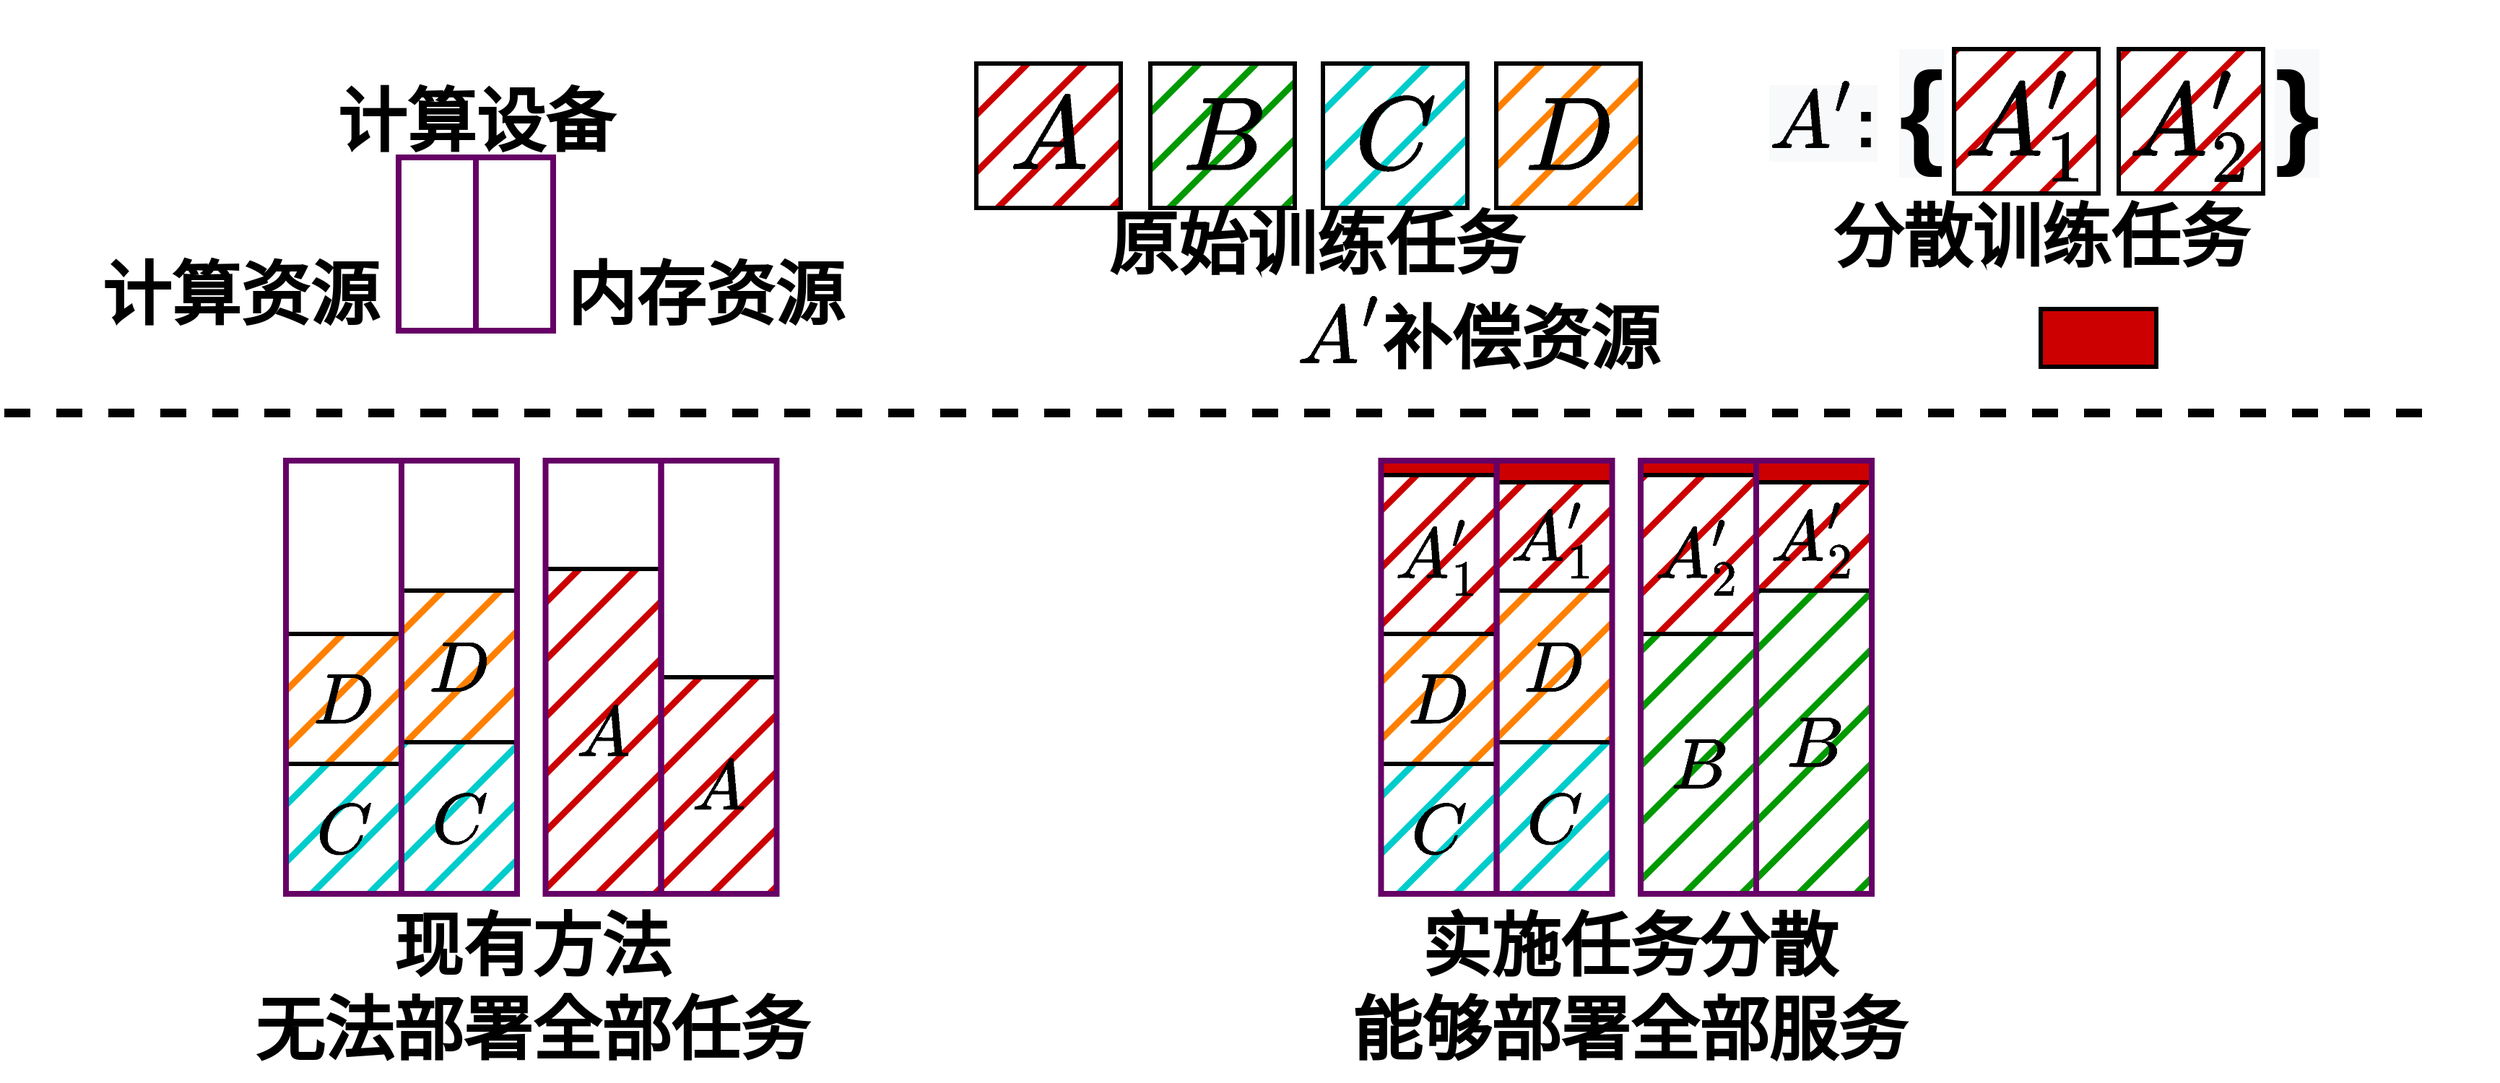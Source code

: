 <mxfile version="20.2.3" type="device"><diagram id="xJNNfhWkf0cwD8vP5buT" name="第 1 页"><mxGraphModel dx="1234" dy="2074" grid="1" gridSize="10" guides="1" tooltips="1" connect="1" arrows="1" fold="1" page="1" pageScale="1" pageWidth="827" pageHeight="1169" math="1" shadow="0"><root><mxCell id="0"/><mxCell id="1" parent="0"/><mxCell id="_TA8JPhYaa3A-LEilQ8c-33" value="&lt;font style=&quot;font-size: 48px;&quot;&gt;\[B\]&lt;/font&gt;" style="rounded=0;whiteSpace=wrap;html=1;strokeWidth=3;fillColor=#009900;fontColor=#000000;strokeColor=default;fillStyle=hatch;container=0;fontStyle=1;fontFamily=Arail;fontSize=48;gradientColor=none;" parent="1" vertex="1"><mxGeometry x="1393" y="90" width="80" height="210" as="geometry"/></mxCell><mxCell id="_TA8JPhYaa3A-LEilQ8c-38" value="\[A^\prime&lt;br&gt;_2\]" style="rounded=0;whiteSpace=wrap;html=1;strokeWidth=3;fillColor=#CC0000;fontColor=#000000;strokeColor=default;fillStyle=hatch;container=0;fontStyle=1;fontFamily=Arail;fontSize=48;gradientColor=none;" parent="1" vertex="1"><mxGeometry x="1393" y="15" width="80" height="75" as="geometry"/></mxCell><mxCell id="_TA8JPhYaa3A-LEilQ8c-36" value="\[A^\prime&lt;br&gt;_2\]" style="rounded=0;whiteSpace=wrap;html=1;strokeWidth=3;fillColor=#CC0000;fontColor=#000000;strokeColor=default;fillStyle=hatch;container=0;fontStyle=1;fontFamily=Arail;fontSize=48;gradientColor=none;" parent="1" vertex="1"><mxGeometry x="1313" y="10" width="80" height="110" as="geometry"/></mxCell><mxCell id="_TA8JPhYaa3A-LEilQ8c-32" value="&lt;font style=&quot;font-size: 48px;&quot;&gt;\[B\]&lt;/font&gt;" style="rounded=0;whiteSpace=wrap;html=1;strokeWidth=3;fillColor=#009900;fontColor=#000000;strokeColor=default;fillStyle=hatch;container=0;fontStyle=1;fontFamily=Arail;fontSize=48;gradientColor=none;" parent="1" vertex="1"><mxGeometry x="1313" y="120" width="80" height="180" as="geometry"/></mxCell><mxCell id="b_7ZwKq_-msEYq0NYbvu-5" value="" style="rounded=0;whiteSpace=wrap;html=1;strokeWidth=3;fillColor=#CC0000;fontColor=#000000;strokeColor=default;fillStyle=solid;container=0;fontStyle=1;fontFamily=Arail;fontSize=48;gradientColor=none;" parent="1" vertex="1"><mxGeometry x="1313" width="80" height="10" as="geometry"/></mxCell><mxCell id="b_7ZwKq_-msEYq0NYbvu-6" value="" style="rounded=0;whiteSpace=wrap;html=1;strokeWidth=3;fillColor=#CC0000;fontColor=#000000;strokeColor=default;fillStyle=solid;container=0;fontStyle=1;fontFamily=Arail;fontSize=48;gradientColor=none;" parent="1" vertex="1"><mxGeometry x="1393" width="80" height="15" as="geometry"/></mxCell><mxCell id="_TA8JPhYaa3A-LEilQ8c-31" value="" style="rounded=0;whiteSpace=wrap;html=1;strokeWidth=4;fillColor=none;strokeColor=#660066;" parent="1" vertex="1"><mxGeometry x="1393" width="80" height="300" as="geometry"/></mxCell><mxCell id="_TA8JPhYaa3A-LEilQ8c-26" value="" style="rounded=0;whiteSpace=wrap;html=1;strokeWidth=4;fillColor=none;strokeColor=#660066;" parent="1" vertex="1"><mxGeometry x="1313" width="80" height="300" as="geometry"/></mxCell><mxCell id="_TA8JPhYaa3A-LEilQ8c-37" value="&lt;font style=&quot;font-size: 48px;&quot;&gt;\[A^\prime&lt;br&gt;_1\]&lt;/font&gt;" style="rounded=0;whiteSpace=wrap;html=1;strokeWidth=3;fillColor=#CC0000;fontColor=#000000;strokeColor=default;fillStyle=hatch;container=0;fontStyle=1;fontFamily=Arail;fontSize=48;gradientColor=none;" parent="1" vertex="1"><mxGeometry x="1213" y="15" width="80" height="75" as="geometry"/></mxCell><mxCell id="_TA8JPhYaa3A-LEilQ8c-30" value="&lt;font style=&quot;font-size: 48px;&quot;&gt;\[D\]&lt;/font&gt;" style="rounded=0;whiteSpace=wrap;html=1;strokeWidth=3;fillColor=#FF8000;fontColor=#000000;strokeColor=default;fillStyle=hatch;container=0;fontStyle=1;fontFamily=Arail;fontSize=48;gradientColor=none;" parent="1" vertex="1"><mxGeometry x="1213.25" y="90" width="80" height="105" as="geometry"/></mxCell><mxCell id="0iHUxUTSojcEAy-WfHja-7" value="&lt;font style=&quot;font-size: 48px;&quot;&gt;\[C\]&lt;/font&gt;" style="rounded=0;whiteSpace=wrap;html=1;strokeWidth=3;fillColor=#00CCCC;fontColor=#000000;strokeColor=default;fillStyle=hatch;container=0;fontStyle=1;fontFamily=Arail;fontSize=48;gradientColor=none;" parent="1" vertex="1"><mxGeometry x="1213" y="195" width="80" height="105" as="geometry"/></mxCell><mxCell id="b_7ZwKq_-msEYq0NYbvu-4" value="" style="rounded=0;whiteSpace=wrap;html=1;strokeWidth=3;fillColor=#CC0000;fontColor=#000000;strokeColor=default;fillStyle=solid;container=0;fontStyle=1;fontFamily=Arail;fontSize=48;gradientColor=none;" parent="1" vertex="1"><mxGeometry x="1213" width="80" height="15" as="geometry"/></mxCell><mxCell id="_TA8JPhYaa3A-LEilQ8c-27" value="" style="rounded=0;whiteSpace=wrap;html=1;strokeWidth=4;fillColor=none;strokeColor=#660066;" parent="1" vertex="1"><mxGeometry x="1213.25" width="80" height="300" as="geometry"/></mxCell><mxCell id="_TA8JPhYaa3A-LEilQ8c-29" value="&lt;font style=&quot;font-size: 48px;&quot;&gt;\[D\]&lt;/font&gt;" style="rounded=0;whiteSpace=wrap;html=1;strokeWidth=3;fillColor=#FF8000;fontColor=#000000;strokeColor=default;fillStyle=hatch;container=0;fontStyle=1;fontFamily=Arail;fontSize=48;gradientColor=none;" parent="1" vertex="1"><mxGeometry x="1133.25" y="120" width="80" height="90" as="geometry"/></mxCell><mxCell id="_TA8JPhYaa3A-LEilQ8c-35" value="&lt;font style=&quot;font-size: 48px;&quot;&gt;\[A^\prime_1\]&lt;/font&gt;" style="rounded=0;whiteSpace=wrap;html=1;strokeWidth=3;fillColor=#CC0000;fontColor=#000000;strokeColor=default;fillStyle=hatch;container=0;fontStyle=1;fontFamily=Arail;fontSize=48;gradientColor=none;" parent="1" vertex="1"><mxGeometry x="1133.25" y="10" width="80" height="110" as="geometry"/></mxCell><mxCell id="0iHUxUTSojcEAy-WfHja-6" value="&lt;font style=&quot;font-size: 48px;&quot;&gt;\[C\]&lt;/font&gt;" style="rounded=0;whiteSpace=wrap;html=1;strokeWidth=3;fillColor=#00CCCC;fontColor=#000000;strokeColor=default;fillStyle=hatch;container=0;fontStyle=1;fontFamily=Arail;fontSize=48;gradientColor=none;" parent="1" vertex="1"><mxGeometry x="1133.25" y="210" width="80" height="90" as="geometry"/></mxCell><mxCell id="b_7ZwKq_-msEYq0NYbvu-3" value="" style="rounded=0;whiteSpace=wrap;html=1;strokeWidth=3;fillColor=#CC0000;fontColor=#000000;strokeColor=default;fillStyle=solid;container=0;fontStyle=1;fontFamily=Arail;fontSize=48;gradientColor=none;" parent="1" vertex="1"><mxGeometry x="1133" width="80" height="10" as="geometry"/></mxCell><mxCell id="_TA8JPhYaa3A-LEilQ8c-28" value="" style="rounded=0;whiteSpace=wrap;html=1;strokeWidth=4;fillColor=none;strokeColor=#660066;" parent="1" vertex="1"><mxGeometry x="1133.25" width="80" height="300" as="geometry"/></mxCell><mxCell id="_A11aGWJ0entV2lGWO5g-129" value="&lt;font style=&quot;font-size: 48px;&quot;&gt;\[C\]&lt;/font&gt;" style="rounded=0;whiteSpace=wrap;html=1;strokeWidth=3;fillColor=#00CCCC;fontColor=#000000;strokeColor=default;fillStyle=hatch;container=0;fontStyle=1;fontFamily=Arail;fontSize=48;gradientColor=none;" parent="1" vertex="1"><mxGeometry x="455" y="195" width="80" height="105" as="geometry"/></mxCell><mxCell id="0iHUxUTSojcEAy-WfHja-5" value="&lt;font style=&quot;font-size: 48px;&quot;&gt;\[D\]&lt;/font&gt;" style="rounded=0;whiteSpace=wrap;html=1;strokeWidth=3;fillColor=#FF8000;fontColor=#000000;strokeColor=default;fillStyle=hatch;container=0;fontStyle=1;fontFamily=Arail;fontSize=48;gradientColor=none;" parent="1" vertex="1"><mxGeometry x="455" y="90" width="80" height="105" as="geometry"/></mxCell><mxCell id="_A11aGWJ0entV2lGWO5g-85" value="&lt;font style=&quot;font-size: 48px;&quot;&gt;\[A\]&lt;/font&gt;" style="rounded=0;whiteSpace=wrap;html=1;strokeWidth=3;fillColor=#CC0000;fontColor=#000000;strokeColor=default;fillStyle=hatch;container=0;fontStyle=1;fontFamily=Arail;fontSize=48;gradientColor=none;" parent="1" vertex="1"><mxGeometry x="554.75" y="75" width="80" height="225" as="geometry"/></mxCell><mxCell id="_A11aGWJ0entV2lGWO5g-128" value="&lt;font style=&quot;font-size: 48px;&quot;&gt;\[C\]&lt;/font&gt;" style="rounded=0;whiteSpace=wrap;html=1;strokeWidth=3;fillColor=#00CCCC;fontColor=#000000;strokeColor=default;fillStyle=hatch;container=0;fontStyle=1;fontFamily=Arail;fontSize=48;gradientColor=none;" parent="1" vertex="1"><mxGeometry x="375" y="210" width="80" height="90" as="geometry"/></mxCell><mxCell id="_A11aGWJ0entV2lGWO5g-86" value="&lt;font style=&quot;font-size: 48px;&quot;&gt;\[A\]&lt;/font&gt;" style="rounded=0;whiteSpace=wrap;html=1;strokeWidth=3;fillColor=#CC0000;fontColor=#000000;strokeColor=default;fillStyle=hatch;container=0;fontStyle=1;fontFamily=Arail;fontSize=48;gradientColor=none;" parent="1" vertex="1"><mxGeometry x="634.75" y="150" width="80" height="150" as="geometry"/></mxCell><mxCell id="0iHUxUTSojcEAy-WfHja-3" value="&lt;font style=&quot;font-size: 48px;&quot;&gt;\[D\]&lt;/font&gt;" style="rounded=0;whiteSpace=wrap;html=1;strokeWidth=3;fillColor=#FF8000;fontColor=#000000;strokeColor=default;fillStyle=hatch;container=0;fontStyle=1;fontFamily=Arail;fontSize=48;gradientColor=none;" parent="1" vertex="1"><mxGeometry x="375" y="120" width="80" height="90" as="geometry"/></mxCell><mxCell id="_A11aGWJ0entV2lGWO5g-52" value="" style="rounded=0;whiteSpace=wrap;html=1;strokeWidth=4;fillColor=none;strokeColor=#660066;" parent="1" vertex="1"><mxGeometry x="634.75" width="80" height="300" as="geometry"/></mxCell><mxCell id="_A11aGWJ0entV2lGWO5g-53" value="" style="rounded=0;whiteSpace=wrap;html=1;strokeWidth=4;fillColor=none;strokeColor=#660066;" parent="1" vertex="1"><mxGeometry x="554.75" width="80" height="300" as="geometry"/></mxCell><mxCell id="_A11aGWJ0entV2lGWO5g-37" value="" style="rounded=0;whiteSpace=wrap;html=1;strokeWidth=4;fillColor=none;strokeColor=#660066;" parent="1" vertex="1"><mxGeometry x="455" y="-8.882e-16" width="80" height="300" as="geometry"/></mxCell><mxCell id="_A11aGWJ0entV2lGWO5g-38" value="" style="rounded=0;whiteSpace=wrap;html=1;strokeWidth=4;fillColor=none;strokeColor=#660066;" parent="1" vertex="1"><mxGeometry x="375" width="80" height="300" as="geometry"/></mxCell><mxCell id="_A11aGWJ0entV2lGWO5g-25" value="" style="endArrow=none;dashed=1;html=1;rounded=0;fontSize=70;strokeColor=#000000;strokeWidth=6;" parent="1" edge="1"><mxGeometry width="50" height="50" relative="1" as="geometry"><mxPoint x="180" y="-33" as="sourcePoint"/><mxPoint x="1860" y="-33" as="targetPoint"/></mxGeometry></mxCell><mxCell id="_A11aGWJ0entV2lGWO5g-26" value="原始训练任务" style="text;html=1;align=center;verticalAlign=middle;resizable=0;points=[];autosize=1;strokeColor=none;fillColor=none;fontSize=48;fontStyle=1" parent="1" vertex="1"><mxGeometry x="933" y="-185.0" width="310" height="70" as="geometry"/></mxCell><mxCell id="_A11aGWJ0entV2lGWO5g-27" value="&lt;font style=&quot;font-size: 70px;&quot;&gt;\[A\]&lt;/font&gt;" style="rounded=0;whiteSpace=wrap;html=1;strokeWidth=3;fillColor=#CC0000;fontColor=#000000;strokeColor=default;fillStyle=hatch;container=0;fontStyle=1;fontFamily=Arail;fontSize=70;labelBorderColor=none;" parent="1" vertex="1"><mxGeometry x="853" y="-275" width="100" height="100" as="geometry"/></mxCell><mxCell id="_A11aGWJ0entV2lGWO5g-28" value="&lt;font style=&quot;font-size: 70px;&quot;&gt;\[B\]&lt;/font&gt;" style="rounded=0;whiteSpace=wrap;html=1;strokeWidth=3;fillColor=#009900;fontColor=#000000;strokeColor=default;fillStyle=hatch;container=0;fontStyle=1;fontFamily=Arail;fontSize=70;" parent="1" vertex="1"><mxGeometry x="973.5" y="-275.0" width="100" height="100" as="geometry"/></mxCell><mxCell id="_A11aGWJ0entV2lGWO5g-29" value="&lt;font style=&quot;font-size: 48px;&quot;&gt;现有方法&lt;br&gt;无法部署全部任务&lt;br style=&quot;font-size: 48px;&quot;&gt;&lt;/font&gt;" style="text;html=1;align=center;verticalAlign=middle;resizable=0;points=[];autosize=1;strokeColor=none;fillColor=none;fontStyle=1;fontSize=48;" parent="1" vertex="1"><mxGeometry x="340" y="300.0" width="410" height="130" as="geometry"/></mxCell><mxCell id="_A11aGWJ0entV2lGWO5g-30" value="&lt;font style=&quot;font-size: 70px;&quot;&gt;\[C\]&lt;/font&gt;" style="rounded=0;whiteSpace=wrap;html=1;strokeWidth=3;fillColor=#00CCCC;fontColor=#000000;strokeColor=default;fillStyle=hatch;container=0;fontStyle=1;fontFamily=Arail;fontSize=70;" parent="1" vertex="1"><mxGeometry x="1093.0" y="-275.0" width="100" height="100" as="geometry"/></mxCell><mxCell id="_A11aGWJ0entV2lGWO5g-31" value="计算设备" style="text;html=1;align=center;verticalAlign=middle;resizable=0;points=[];autosize=1;strokeColor=none;fillColor=none;fontSize=48;fontStyle=1" parent="1" vertex="1"><mxGeometry x="396.499" y="-269.999" width="220" height="70" as="geometry"/></mxCell><mxCell id="_A11aGWJ0entV2lGWO5g-50" value="计算资源" style="text;html=1;align=center;verticalAlign=middle;resizable=0;points=[];autosize=1;strokeColor=none;fillColor=none;fontSize=48;fontStyle=1" parent="1" vertex="1"><mxGeometry x="232.999" y="-149.999" width="220" height="70" as="geometry"/></mxCell><mxCell id="_A11aGWJ0entV2lGWO5g-51" value="内存资源" style="text;html=1;align=center;verticalAlign=middle;resizable=0;points=[];autosize=1;strokeColor=none;fillColor=none;fontSize=48;fontStyle=1" parent="1" vertex="1"><mxGeometry x="554.999" y="-149.999" width="220" height="70" as="geometry"/></mxCell><mxCell id="_A11aGWJ0entV2lGWO5g-141" value="实施任务分散&lt;br&gt;能够部署全部服务" style="text;html=1;align=center;verticalAlign=middle;resizable=0;points=[];autosize=1;strokeColor=none;fillColor=none;fontStyle=1;fontSize=48;" parent="1" vertex="1"><mxGeometry x="1100" y="300.0" width="410" height="130" as="geometry"/></mxCell><mxCell id="_TA8JPhYaa3A-LEilQ8c-1" value="" style="group" parent="1" vertex="1" connectable="0"><mxGeometry x="453" y="-210" width="107" height="120" as="geometry"/></mxCell><mxCell id="_A11aGWJ0entV2lGWO5g-32" value="" style="rounded=0;whiteSpace=wrap;html=1;strokeWidth=4;fillColor=none;strokeColor=#660066;" parent="_TA8JPhYaa3A-LEilQ8c-1" vertex="1"><mxGeometry width="53.5" height="120" as="geometry"/></mxCell><mxCell id="_A11aGWJ0entV2lGWO5g-49" value="" style="rounded=0;whiteSpace=wrap;html=1;strokeWidth=4;fillColor=none;strokeColor=#660066;" parent="_TA8JPhYaa3A-LEilQ8c-1" vertex="1"><mxGeometry x="53.5" width="53.5" height="120" as="geometry"/></mxCell><mxCell id="0iHUxUTSojcEAy-WfHja-1" value="&lt;font style=&quot;font-size: 70px;&quot;&gt;\[D\]&lt;/font&gt;" style="rounded=0;whiteSpace=wrap;html=1;strokeWidth=3;fillColor=#FF8000;fontColor=#000000;strokeColor=default;fillStyle=hatch;container=0;fontStyle=1;fontFamily=Arail;fontSize=70;" parent="1" vertex="1"><mxGeometry x="1213.0" y="-275.0" width="100" height="100" as="geometry"/></mxCell><mxCell id="b_7ZwKq_-msEYq0NYbvu-1" value="`A^\prime`补偿资源" style="text;html=1;align=center;verticalAlign=middle;resizable=0;points=[];autosize=1;strokeColor=none;fillColor=none;fontSize=48;fontStyle=1" parent="1" vertex="1"><mxGeometry x="975" y="-120" width="450" height="70" as="geometry"/></mxCell><mxCell id="b_7ZwKq_-msEYq0NYbvu-2" value="" style="rounded=0;whiteSpace=wrap;html=1;strokeWidth=3;fillColor=#CC0000;fontColor=#000000;strokeColor=default;fillStyle=solid;container=0;fontStyle=1;fontFamily=Arail;fontSize=70;labelBorderColor=none;" parent="1" vertex="1"><mxGeometry x="1590" y="-105" width="80" height="40" as="geometry"/></mxCell><mxCell id="-jCw2LGGfyiHVH4eo9LU-1" value="分散训练任务" style="text;html=1;align=center;verticalAlign=middle;resizable=0;points=[];autosize=1;strokeColor=none;fillColor=none;fontSize=48;fontStyle=1" parent="1" vertex="1"><mxGeometry x="1435" y="-190.0" width="310" height="70" as="geometry"/></mxCell><mxCell id="-jCw2LGGfyiHVH4eo9LU-2" value="&lt;font style=&quot;font-size: 70px;&quot;&gt;\[A^\prime_1\]&lt;/font&gt;" style="rounded=0;whiteSpace=wrap;html=1;strokeWidth=3;fillColor=#CC0000;fontColor=#000000;strokeColor=default;fillStyle=hatch;container=0;fontStyle=1;fontFamily=Arail;fontSize=70;labelBorderColor=none;" parent="1" vertex="1"><mxGeometry x="1530" y="-285" width="100" height="100" as="geometry"/></mxCell><mxCell id="-jCw2LGGfyiHVH4eo9LU-3" value="\[A^\prime_2\]" style="rounded=0;whiteSpace=wrap;html=1;strokeWidth=3;fillColor=#CC0000;fontColor=#000000;strokeColor=default;fillStyle=hatch;container=0;fontStyle=1;fontFamily=Arail;fontSize=70;labelBorderColor=none;" parent="1" vertex="1"><mxGeometry x="1644" y="-285" width="100" height="100" as="geometry"/></mxCell><mxCell id="-jCw2LGGfyiHVH4eo9LU-5" value="&lt;span style=&quot;color: rgb(0, 0, 0); font-family: Helvetica; font-size: 48px; font-style: normal; font-variant-ligatures: normal; font-variant-caps: normal; font-weight: 700; letter-spacing: normal; orphans: 2; text-align: center; text-indent: 0px; text-transform: none; widows: 2; word-spacing: 0px; -webkit-text-stroke-width: 0px; background-color: rgb(248, 249, 250); text-decoration-thickness: initial; text-decoration-style: initial; text-decoration-color: initial; float: none; display: inline !important;&quot;&gt;`A^\prime`:&lt;/span&gt;" style="text;whiteSpace=wrap;html=1;" parent="1" vertex="1"><mxGeometry x="1400" y="-270" width="130" height="80" as="geometry"/></mxCell><mxCell id="-jCw2LGGfyiHVH4eo9LU-8" value="&lt;span style=&quot;color: rgb(0, 0, 0); font-family: Helvetica; font-size: 80px; font-style: normal; font-variant-ligatures: normal; font-variant-caps: normal; font-weight: 700; letter-spacing: normal; orphans: 2; text-align: center; text-indent: 0px; text-transform: none; widows: 2; word-spacing: 0px; -webkit-text-stroke-width: 0px; background-color: rgb(248, 249, 250); text-decoration-thickness: initial; text-decoration-style: initial; text-decoration-color: initial; float: none; display: inline !important;&quot;&gt;}&lt;/span&gt;" style="text;whiteSpace=wrap;html=1;fontSize=80;" parent="1" vertex="1"><mxGeometry x="1750" y="-295" width="30" height="80" as="geometry"/></mxCell><mxCell id="GCGh5teGFczN42zzP5dz-1" value="&lt;span style=&quot;color: rgb(0, 0, 0); font-family: Helvetica; font-size: 80px; font-style: normal; font-variant-ligatures: normal; font-variant-caps: normal; font-weight: 700; letter-spacing: normal; orphans: 2; text-align: center; text-indent: 0px; text-transform: none; widows: 2; word-spacing: 0px; -webkit-text-stroke-width: 0px; background-color: rgb(248, 249, 250); text-decoration-thickness: initial; text-decoration-style: initial; text-decoration-color: initial; float: none; display: inline !important;&quot;&gt;{&lt;/span&gt;" style="text;whiteSpace=wrap;html=1;fontSize=80;" parent="1" vertex="1"><mxGeometry x="1490" y="-295" width="30" height="80" as="geometry"/></mxCell></root></mxGraphModel></diagram></mxfile>